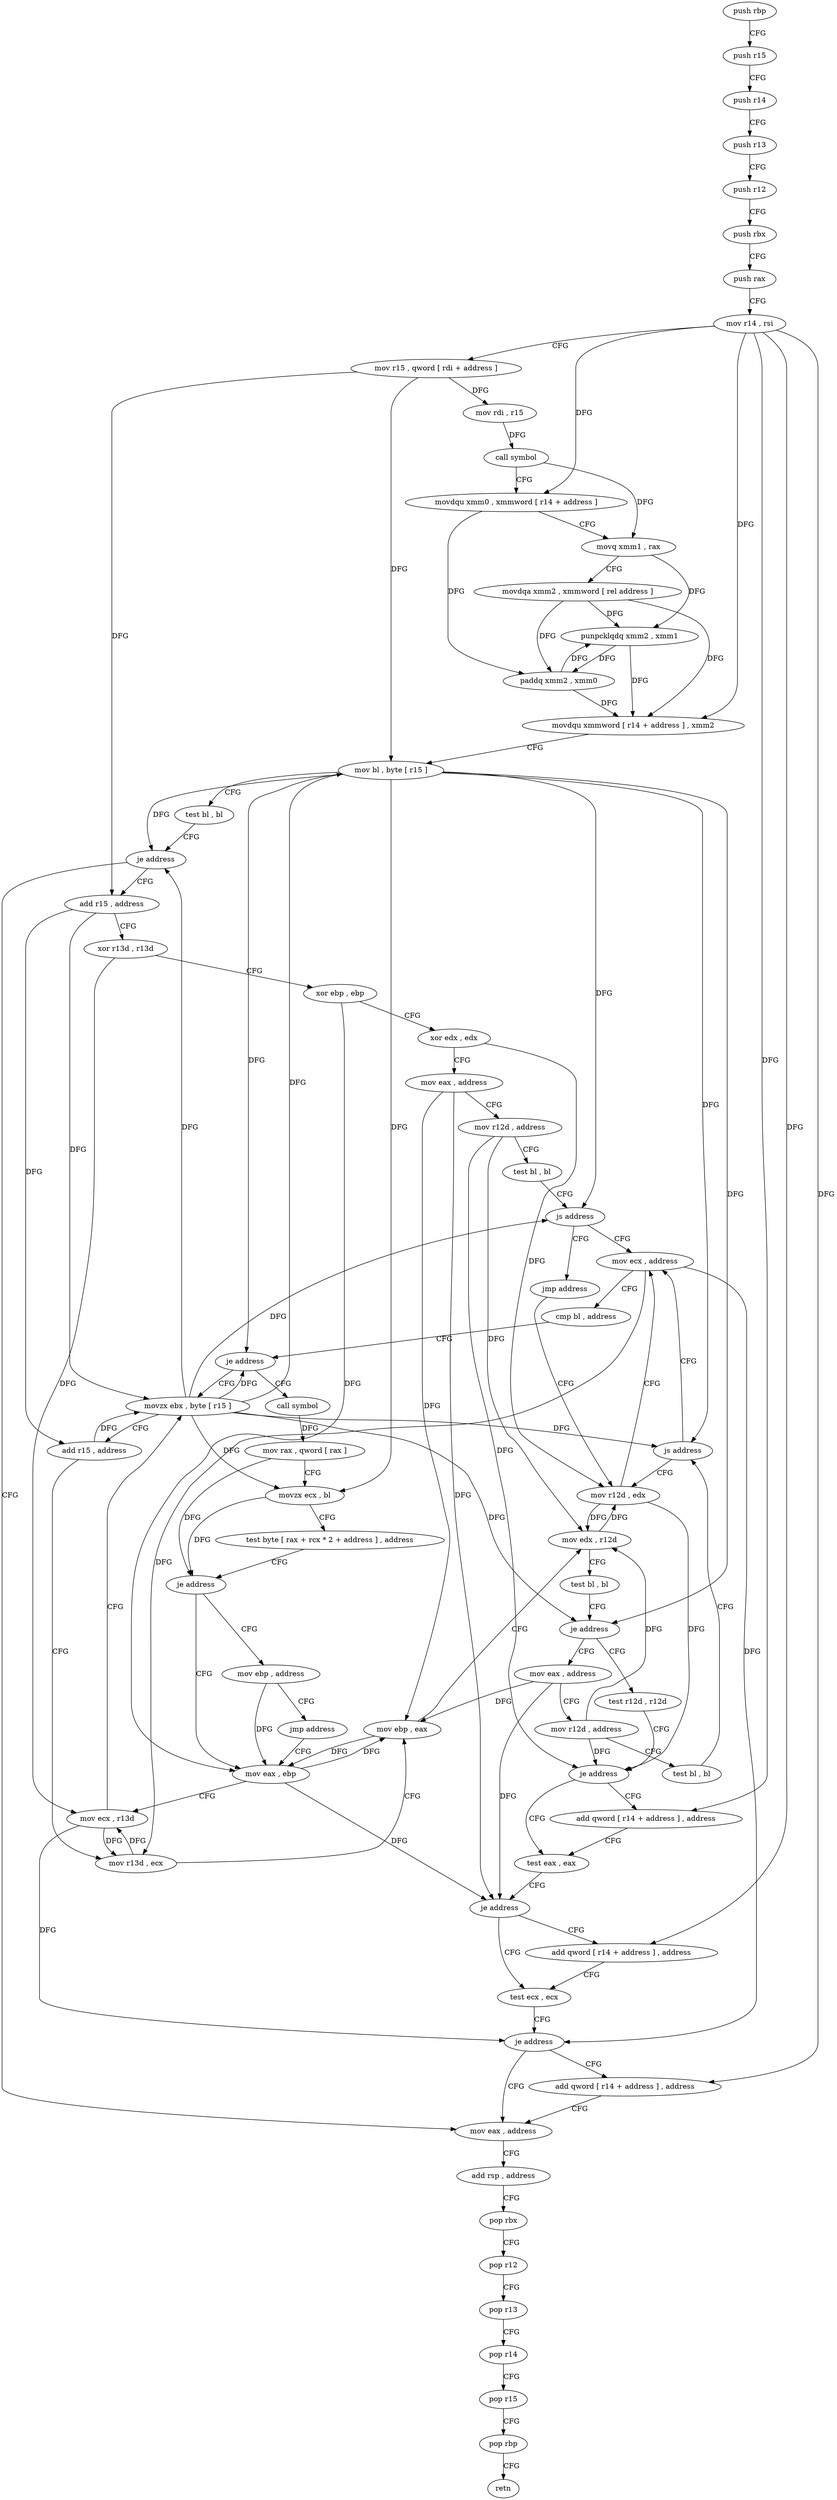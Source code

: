 digraph "func" {
"4213424" [label = "push rbp" ]
"4213425" [label = "push r15" ]
"4213427" [label = "push r14" ]
"4213429" [label = "push r13" ]
"4213431" [label = "push r12" ]
"4213433" [label = "push rbx" ]
"4213434" [label = "push rax" ]
"4213435" [label = "mov r14 , rsi" ]
"4213438" [label = "mov r15 , qword [ rdi + address ]" ]
"4213442" [label = "mov rdi , r15" ]
"4213445" [label = "call symbol" ]
"4213450" [label = "movdqu xmm0 , xmmword [ r14 + address ]" ]
"4213456" [label = "movq xmm1 , rax" ]
"4213461" [label = "movdqa xmm2 , xmmword [ rel address ]" ]
"4213469" [label = "punpcklqdq xmm2 , xmm1" ]
"4213473" [label = "paddq xmm2 , xmm0" ]
"4213477" [label = "movdqu xmmword [ r14 + address ] , xmm2" ]
"4213483" [label = "mov bl , byte [ r15 ]" ]
"4213486" [label = "test bl , bl" ]
"4213488" [label = "je address" ]
"4213642" [label = "mov eax , address" ]
"4213494" [label = "add r15 , address" ]
"4213647" [label = "add rsp , address" ]
"4213651" [label = "pop rbx" ]
"4213652" [label = "pop r12" ]
"4213654" [label = "pop r13" ]
"4213656" [label = "pop r14" ]
"4213658" [label = "pop r15" ]
"4213660" [label = "pop rbp" ]
"4213661" [label = "retn" ]
"4213498" [label = "xor r13d , r13d" ]
"4213501" [label = "xor ebp , ebp" ]
"4213503" [label = "xor edx , edx" ]
"4213505" [label = "mov eax , address" ]
"4213510" [label = "mov r12d , address" ]
"4213516" [label = "test bl , bl" ]
"4213518" [label = "js address" ]
"4213579" [label = "mov ecx , address" ]
"4213520" [label = "jmp address" ]
"4213584" [label = "cmp bl , address" ]
"4213587" [label = "je address" ]
"4213541" [label = "movzx ebx , byte [ r15 ]" ]
"4213589" [label = "call symbol" ]
"4213576" [label = "mov r12d , edx" ]
"4213545" [label = "add r15 , address" ]
"4213549" [label = "mov r13d , ecx" ]
"4213552" [label = "mov ebp , eax" ]
"4213554" [label = "mov edx , r12d" ]
"4213557" [label = "test bl , bl" ]
"4213559" [label = "je address" ]
"4213614" [label = "test r12d , r12d" ]
"4213561" [label = "mov eax , address" ]
"4213594" [label = "mov rax , qword [ rax ]" ]
"4213597" [label = "movzx ecx , bl" ]
"4213600" [label = "test byte [ rax + rcx * 2 + address ] , address" ]
"4213605" [label = "je address" ]
"4213536" [label = "mov eax , ebp" ]
"4213607" [label = "mov ebp , address" ]
"4213617" [label = "je address" ]
"4213624" [label = "test eax , eax" ]
"4213619" [label = "add qword [ r14 + address ] , address" ]
"4213566" [label = "mov r12d , address" ]
"4213572" [label = "test bl , bl" ]
"4213574" [label = "js address" ]
"4213538" [label = "mov ecx , r13d" ]
"4213612" [label = "jmp address" ]
"4213626" [label = "je address" ]
"4213633" [label = "test ecx , ecx" ]
"4213628" [label = "add qword [ r14 + address ] , address" ]
"4213635" [label = "je address" ]
"4213637" [label = "add qword [ r14 + address ] , address" ]
"4213424" -> "4213425" [ label = "CFG" ]
"4213425" -> "4213427" [ label = "CFG" ]
"4213427" -> "4213429" [ label = "CFG" ]
"4213429" -> "4213431" [ label = "CFG" ]
"4213431" -> "4213433" [ label = "CFG" ]
"4213433" -> "4213434" [ label = "CFG" ]
"4213434" -> "4213435" [ label = "CFG" ]
"4213435" -> "4213438" [ label = "CFG" ]
"4213435" -> "4213450" [ label = "DFG" ]
"4213435" -> "4213477" [ label = "DFG" ]
"4213435" -> "4213619" [ label = "DFG" ]
"4213435" -> "4213628" [ label = "DFG" ]
"4213435" -> "4213637" [ label = "DFG" ]
"4213438" -> "4213442" [ label = "DFG" ]
"4213438" -> "4213483" [ label = "DFG" ]
"4213438" -> "4213494" [ label = "DFG" ]
"4213442" -> "4213445" [ label = "DFG" ]
"4213445" -> "4213450" [ label = "CFG" ]
"4213445" -> "4213456" [ label = "DFG" ]
"4213450" -> "4213456" [ label = "CFG" ]
"4213450" -> "4213473" [ label = "DFG" ]
"4213456" -> "4213461" [ label = "CFG" ]
"4213456" -> "4213469" [ label = "DFG" ]
"4213461" -> "4213469" [ label = "DFG" ]
"4213461" -> "4213473" [ label = "DFG" ]
"4213461" -> "4213477" [ label = "DFG" ]
"4213469" -> "4213473" [ label = "DFG" ]
"4213469" -> "4213477" [ label = "DFG" ]
"4213473" -> "4213477" [ label = "DFG" ]
"4213473" -> "4213469" [ label = "DFG" ]
"4213477" -> "4213483" [ label = "CFG" ]
"4213483" -> "4213486" [ label = "CFG" ]
"4213483" -> "4213488" [ label = "DFG" ]
"4213483" -> "4213518" [ label = "DFG" ]
"4213483" -> "4213587" [ label = "DFG" ]
"4213483" -> "4213559" [ label = "DFG" ]
"4213483" -> "4213597" [ label = "DFG" ]
"4213483" -> "4213574" [ label = "DFG" ]
"4213486" -> "4213488" [ label = "CFG" ]
"4213488" -> "4213642" [ label = "CFG" ]
"4213488" -> "4213494" [ label = "CFG" ]
"4213642" -> "4213647" [ label = "CFG" ]
"4213494" -> "4213498" [ label = "CFG" ]
"4213494" -> "4213541" [ label = "DFG" ]
"4213494" -> "4213545" [ label = "DFG" ]
"4213647" -> "4213651" [ label = "CFG" ]
"4213651" -> "4213652" [ label = "CFG" ]
"4213652" -> "4213654" [ label = "CFG" ]
"4213654" -> "4213656" [ label = "CFG" ]
"4213656" -> "4213658" [ label = "CFG" ]
"4213658" -> "4213660" [ label = "CFG" ]
"4213660" -> "4213661" [ label = "CFG" ]
"4213498" -> "4213501" [ label = "CFG" ]
"4213498" -> "4213538" [ label = "DFG" ]
"4213501" -> "4213503" [ label = "CFG" ]
"4213501" -> "4213536" [ label = "DFG" ]
"4213503" -> "4213505" [ label = "CFG" ]
"4213503" -> "4213576" [ label = "DFG" ]
"4213505" -> "4213510" [ label = "CFG" ]
"4213505" -> "4213552" [ label = "DFG" ]
"4213505" -> "4213626" [ label = "DFG" ]
"4213510" -> "4213516" [ label = "CFG" ]
"4213510" -> "4213554" [ label = "DFG" ]
"4213510" -> "4213617" [ label = "DFG" ]
"4213516" -> "4213518" [ label = "CFG" ]
"4213518" -> "4213579" [ label = "CFG" ]
"4213518" -> "4213520" [ label = "CFG" ]
"4213579" -> "4213584" [ label = "CFG" ]
"4213579" -> "4213549" [ label = "DFG" ]
"4213579" -> "4213635" [ label = "DFG" ]
"4213520" -> "4213576" [ label = "CFG" ]
"4213584" -> "4213587" [ label = "CFG" ]
"4213587" -> "4213541" [ label = "CFG" ]
"4213587" -> "4213589" [ label = "CFG" ]
"4213541" -> "4213545" [ label = "CFG" ]
"4213541" -> "4213488" [ label = "DFG" ]
"4213541" -> "4213518" [ label = "DFG" ]
"4213541" -> "4213587" [ label = "DFG" ]
"4213541" -> "4213483" [ label = "DFG" ]
"4213541" -> "4213559" [ label = "DFG" ]
"4213541" -> "4213597" [ label = "DFG" ]
"4213541" -> "4213574" [ label = "DFG" ]
"4213589" -> "4213594" [ label = "DFG" ]
"4213576" -> "4213579" [ label = "CFG" ]
"4213576" -> "4213554" [ label = "DFG" ]
"4213576" -> "4213617" [ label = "DFG" ]
"4213545" -> "4213549" [ label = "CFG" ]
"4213545" -> "4213541" [ label = "DFG" ]
"4213549" -> "4213552" [ label = "CFG" ]
"4213549" -> "4213538" [ label = "DFG" ]
"4213552" -> "4213554" [ label = "CFG" ]
"4213552" -> "4213536" [ label = "DFG" ]
"4213554" -> "4213557" [ label = "CFG" ]
"4213554" -> "4213576" [ label = "DFG" ]
"4213557" -> "4213559" [ label = "CFG" ]
"4213559" -> "4213614" [ label = "CFG" ]
"4213559" -> "4213561" [ label = "CFG" ]
"4213614" -> "4213617" [ label = "CFG" ]
"4213561" -> "4213566" [ label = "CFG" ]
"4213561" -> "4213552" [ label = "DFG" ]
"4213561" -> "4213626" [ label = "DFG" ]
"4213594" -> "4213597" [ label = "CFG" ]
"4213594" -> "4213605" [ label = "DFG" ]
"4213597" -> "4213600" [ label = "CFG" ]
"4213597" -> "4213605" [ label = "DFG" ]
"4213600" -> "4213605" [ label = "CFG" ]
"4213605" -> "4213536" [ label = "CFG" ]
"4213605" -> "4213607" [ label = "CFG" ]
"4213536" -> "4213538" [ label = "CFG" ]
"4213536" -> "4213552" [ label = "DFG" ]
"4213536" -> "4213626" [ label = "DFG" ]
"4213607" -> "4213612" [ label = "CFG" ]
"4213607" -> "4213536" [ label = "DFG" ]
"4213617" -> "4213624" [ label = "CFG" ]
"4213617" -> "4213619" [ label = "CFG" ]
"4213624" -> "4213626" [ label = "CFG" ]
"4213619" -> "4213624" [ label = "CFG" ]
"4213566" -> "4213572" [ label = "CFG" ]
"4213566" -> "4213554" [ label = "DFG" ]
"4213566" -> "4213617" [ label = "DFG" ]
"4213572" -> "4213574" [ label = "CFG" ]
"4213574" -> "4213579" [ label = "CFG" ]
"4213574" -> "4213576" [ label = "CFG" ]
"4213538" -> "4213541" [ label = "CFG" ]
"4213538" -> "4213549" [ label = "DFG" ]
"4213538" -> "4213635" [ label = "DFG" ]
"4213612" -> "4213536" [ label = "CFG" ]
"4213626" -> "4213633" [ label = "CFG" ]
"4213626" -> "4213628" [ label = "CFG" ]
"4213633" -> "4213635" [ label = "CFG" ]
"4213628" -> "4213633" [ label = "CFG" ]
"4213635" -> "4213642" [ label = "CFG" ]
"4213635" -> "4213637" [ label = "CFG" ]
"4213637" -> "4213642" [ label = "CFG" ]
}
